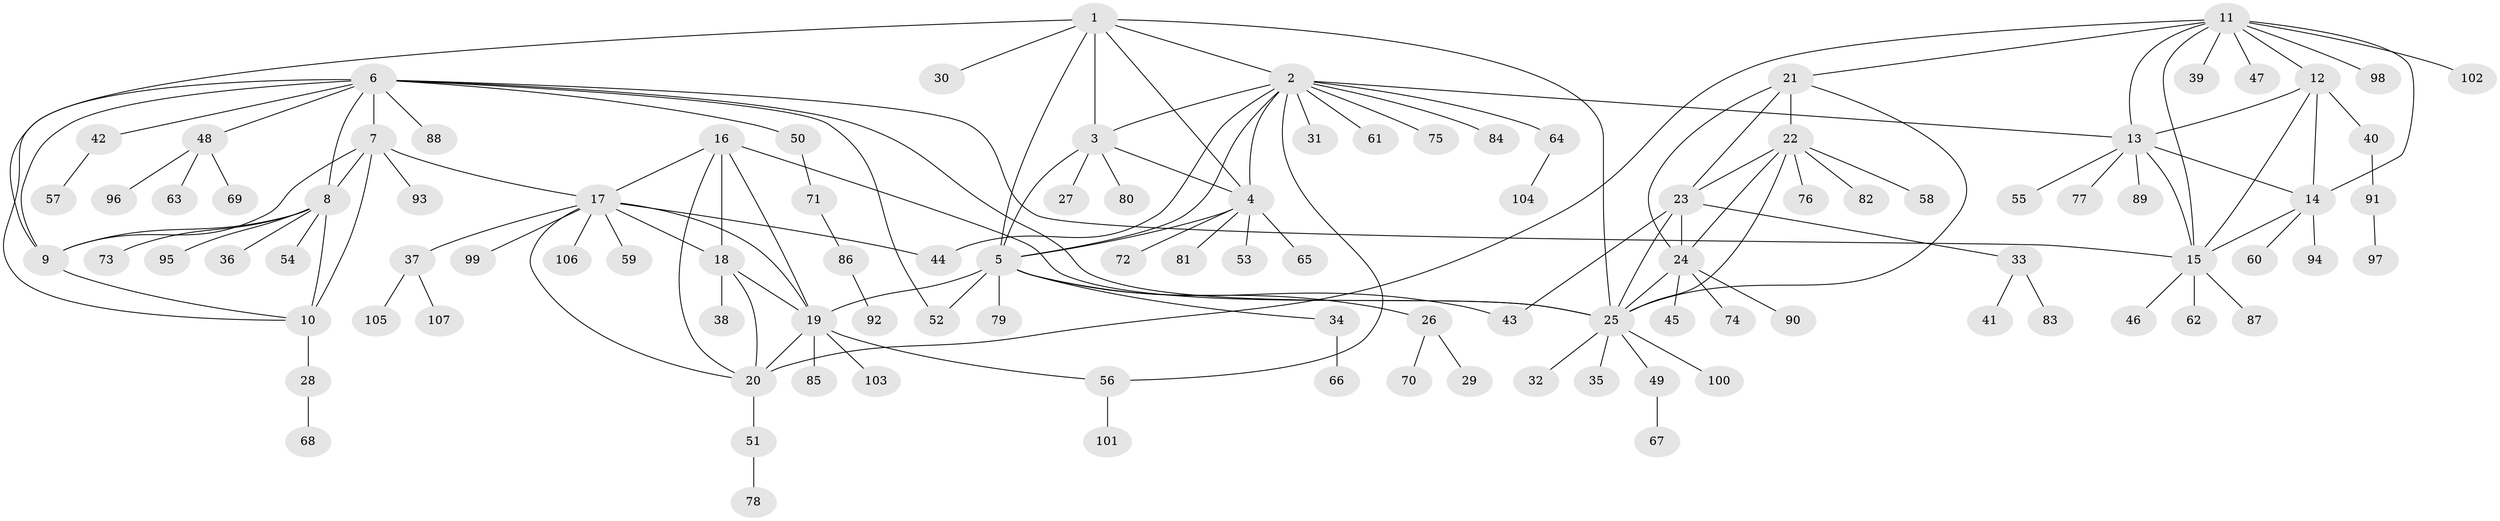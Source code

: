 // coarse degree distribution, {4: 0.02666666666666667, 8: 0.06666666666666667, 5: 0.05333333333333334, 9: 0.04, 1: 0.6, 6: 0.02666666666666667, 3: 0.02666666666666667, 2: 0.12, 10: 0.013333333333333334, 7: 0.02666666666666667}
// Generated by graph-tools (version 1.1) at 2025/37/03/04/25 23:37:48]
// undirected, 107 vertices, 146 edges
graph export_dot {
  node [color=gray90,style=filled];
  1;
  2;
  3;
  4;
  5;
  6;
  7;
  8;
  9;
  10;
  11;
  12;
  13;
  14;
  15;
  16;
  17;
  18;
  19;
  20;
  21;
  22;
  23;
  24;
  25;
  26;
  27;
  28;
  29;
  30;
  31;
  32;
  33;
  34;
  35;
  36;
  37;
  38;
  39;
  40;
  41;
  42;
  43;
  44;
  45;
  46;
  47;
  48;
  49;
  50;
  51;
  52;
  53;
  54;
  55;
  56;
  57;
  58;
  59;
  60;
  61;
  62;
  63;
  64;
  65;
  66;
  67;
  68;
  69;
  70;
  71;
  72;
  73;
  74;
  75;
  76;
  77;
  78;
  79;
  80;
  81;
  82;
  83;
  84;
  85;
  86;
  87;
  88;
  89;
  90;
  91;
  92;
  93;
  94;
  95;
  96;
  97;
  98;
  99;
  100;
  101;
  102;
  103;
  104;
  105;
  106;
  107;
  1 -- 2;
  1 -- 3;
  1 -- 4;
  1 -- 5;
  1 -- 9;
  1 -- 25;
  1 -- 30;
  2 -- 3;
  2 -- 4;
  2 -- 5;
  2 -- 13;
  2 -- 31;
  2 -- 44;
  2 -- 56;
  2 -- 61;
  2 -- 64;
  2 -- 75;
  2 -- 84;
  3 -- 4;
  3 -- 5;
  3 -- 27;
  3 -- 80;
  4 -- 5;
  4 -- 53;
  4 -- 65;
  4 -- 72;
  4 -- 81;
  5 -- 19;
  5 -- 26;
  5 -- 34;
  5 -- 43;
  5 -- 52;
  5 -- 79;
  6 -- 7;
  6 -- 8;
  6 -- 9;
  6 -- 10;
  6 -- 15;
  6 -- 25;
  6 -- 42;
  6 -- 48;
  6 -- 50;
  6 -- 52;
  6 -- 88;
  7 -- 8;
  7 -- 9;
  7 -- 10;
  7 -- 17;
  7 -- 93;
  8 -- 9;
  8 -- 10;
  8 -- 36;
  8 -- 54;
  8 -- 73;
  8 -- 95;
  9 -- 10;
  10 -- 28;
  11 -- 12;
  11 -- 13;
  11 -- 14;
  11 -- 15;
  11 -- 20;
  11 -- 21;
  11 -- 39;
  11 -- 47;
  11 -- 98;
  11 -- 102;
  12 -- 13;
  12 -- 14;
  12 -- 15;
  12 -- 40;
  13 -- 14;
  13 -- 15;
  13 -- 55;
  13 -- 77;
  13 -- 89;
  14 -- 15;
  14 -- 60;
  14 -- 94;
  15 -- 46;
  15 -- 62;
  15 -- 87;
  16 -- 17;
  16 -- 18;
  16 -- 19;
  16 -- 20;
  16 -- 25;
  17 -- 18;
  17 -- 19;
  17 -- 20;
  17 -- 37;
  17 -- 44;
  17 -- 59;
  17 -- 99;
  17 -- 106;
  18 -- 19;
  18 -- 20;
  18 -- 38;
  19 -- 20;
  19 -- 56;
  19 -- 85;
  19 -- 103;
  20 -- 51;
  21 -- 22;
  21 -- 23;
  21 -- 24;
  21 -- 25;
  22 -- 23;
  22 -- 24;
  22 -- 25;
  22 -- 58;
  22 -- 76;
  22 -- 82;
  23 -- 24;
  23 -- 25;
  23 -- 33;
  23 -- 43;
  24 -- 25;
  24 -- 45;
  24 -- 74;
  24 -- 90;
  25 -- 32;
  25 -- 35;
  25 -- 49;
  25 -- 100;
  26 -- 29;
  26 -- 70;
  28 -- 68;
  33 -- 41;
  33 -- 83;
  34 -- 66;
  37 -- 105;
  37 -- 107;
  40 -- 91;
  42 -- 57;
  48 -- 63;
  48 -- 69;
  48 -- 96;
  49 -- 67;
  50 -- 71;
  51 -- 78;
  56 -- 101;
  64 -- 104;
  71 -- 86;
  86 -- 92;
  91 -- 97;
}
